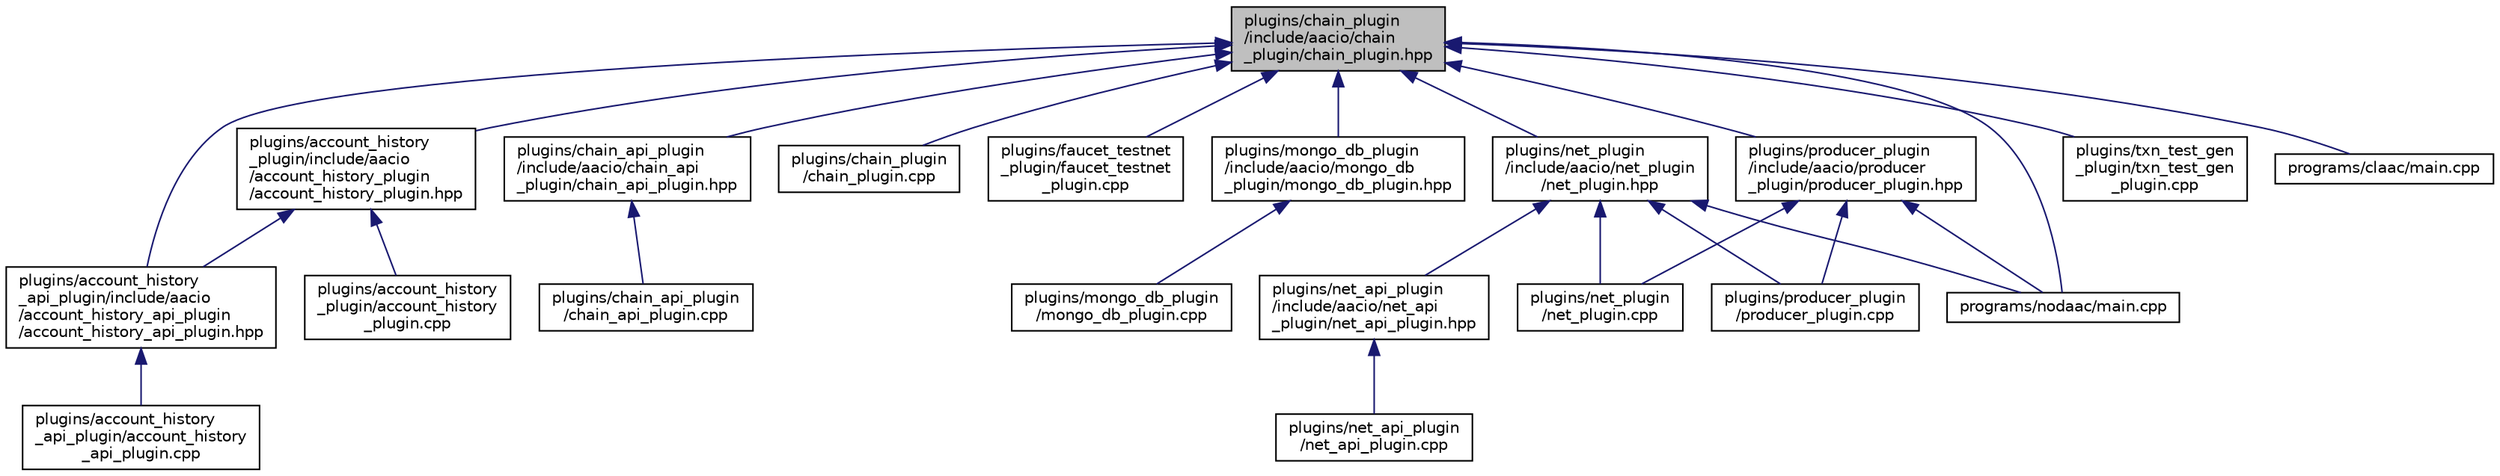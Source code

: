 digraph "plugins/chain_plugin/include/aacio/chain_plugin/chain_plugin.hpp"
{
  edge [fontname="Helvetica",fontsize="10",labelfontname="Helvetica",labelfontsize="10"];
  node [fontname="Helvetica",fontsize="10",shape=record];
  Node189 [label="plugins/chain_plugin\l/include/aacio/chain\l_plugin/chain_plugin.hpp",height=0.2,width=0.4,color="black", fillcolor="grey75", style="filled", fontcolor="black"];
  Node189 -> Node190 [dir="back",color="midnightblue",fontsize="10",style="solid"];
  Node190 [label="plugins/account_history\l_api_plugin/include/aacio\l/account_history_api_plugin\l/account_history_api_plugin.hpp",height=0.2,width=0.4,color="black", fillcolor="white", style="filled",URL="$account__history__api__plugin_8hpp.html"];
  Node190 -> Node191 [dir="back",color="midnightblue",fontsize="10",style="solid"];
  Node191 [label="plugins/account_history\l_api_plugin/account_history\l_api_plugin.cpp",height=0.2,width=0.4,color="black", fillcolor="white", style="filled",URL="$account__history__api__plugin_8cpp.html"];
  Node189 -> Node192 [dir="back",color="midnightblue",fontsize="10",style="solid"];
  Node192 [label="plugins/account_history\l_plugin/include/aacio\l/account_history_plugin\l/account_history_plugin.hpp",height=0.2,width=0.4,color="black", fillcolor="white", style="filled",URL="$account__history__plugin_8hpp.html"];
  Node192 -> Node190 [dir="back",color="midnightblue",fontsize="10",style="solid"];
  Node192 -> Node193 [dir="back",color="midnightblue",fontsize="10",style="solid"];
  Node193 [label="plugins/account_history\l_plugin/account_history\l_plugin.cpp",height=0.2,width=0.4,color="black", fillcolor="white", style="filled",URL="$account__history__plugin_8cpp.html"];
  Node189 -> Node194 [dir="back",color="midnightblue",fontsize="10",style="solid"];
  Node194 [label="plugins/chain_api_plugin\l/include/aacio/chain_api\l_plugin/chain_api_plugin.hpp",height=0.2,width=0.4,color="black", fillcolor="white", style="filled",URL="$chain__api__plugin_8hpp.html"];
  Node194 -> Node195 [dir="back",color="midnightblue",fontsize="10",style="solid"];
  Node195 [label="plugins/chain_api_plugin\l/chain_api_plugin.cpp",height=0.2,width=0.4,color="black", fillcolor="white", style="filled",URL="$chain__api__plugin_8cpp.html"];
  Node189 -> Node196 [dir="back",color="midnightblue",fontsize="10",style="solid"];
  Node196 [label="plugins/chain_plugin\l/chain_plugin.cpp",height=0.2,width=0.4,color="black", fillcolor="white", style="filled",URL="$chain__plugin_8cpp.html"];
  Node189 -> Node197 [dir="back",color="midnightblue",fontsize="10",style="solid"];
  Node197 [label="plugins/faucet_testnet\l_plugin/faucet_testnet\l_plugin.cpp",height=0.2,width=0.4,color="black", fillcolor="white", style="filled",URL="$faucet__testnet__plugin_8cpp.html"];
  Node189 -> Node198 [dir="back",color="midnightblue",fontsize="10",style="solid"];
  Node198 [label="plugins/mongo_db_plugin\l/include/aacio/mongo_db\l_plugin/mongo_db_plugin.hpp",height=0.2,width=0.4,color="black", fillcolor="white", style="filled",URL="$mongo__db__plugin_8hpp.html"];
  Node198 -> Node199 [dir="back",color="midnightblue",fontsize="10",style="solid"];
  Node199 [label="plugins/mongo_db_plugin\l/mongo_db_plugin.cpp",height=0.2,width=0.4,color="black", fillcolor="white", style="filled",URL="$mongo__db__plugin_8cpp.html"];
  Node189 -> Node200 [dir="back",color="midnightblue",fontsize="10",style="solid"];
  Node200 [label="plugins/net_plugin\l/include/aacio/net_plugin\l/net_plugin.hpp",height=0.2,width=0.4,color="black", fillcolor="white", style="filled",URL="$net__plugin_8hpp.html"];
  Node200 -> Node201 [dir="back",color="midnightblue",fontsize="10",style="solid"];
  Node201 [label="plugins/net_api_plugin\l/include/aacio/net_api\l_plugin/net_api_plugin.hpp",height=0.2,width=0.4,color="black", fillcolor="white", style="filled",URL="$net__api__plugin_8hpp.html"];
  Node201 -> Node202 [dir="back",color="midnightblue",fontsize="10",style="solid"];
  Node202 [label="plugins/net_api_plugin\l/net_api_plugin.cpp",height=0.2,width=0.4,color="black", fillcolor="white", style="filled",URL="$net__api__plugin_8cpp.html"];
  Node200 -> Node203 [dir="back",color="midnightblue",fontsize="10",style="solid"];
  Node203 [label="plugins/net_plugin\l/net_plugin.cpp",height=0.2,width=0.4,color="black", fillcolor="white", style="filled",URL="$net__plugin_8cpp.html"];
  Node200 -> Node204 [dir="back",color="midnightblue",fontsize="10",style="solid"];
  Node204 [label="plugins/producer_plugin\l/producer_plugin.cpp",height=0.2,width=0.4,color="black", fillcolor="white", style="filled",URL="$producer__plugin_8cpp.html"];
  Node200 -> Node205 [dir="back",color="midnightblue",fontsize="10",style="solid"];
  Node205 [label="programs/nodaac/main.cpp",height=0.2,width=0.4,color="black", fillcolor="white", style="filled",URL="$programs_2nodaac_2main_8cpp.html"];
  Node189 -> Node206 [dir="back",color="midnightblue",fontsize="10",style="solid"];
  Node206 [label="plugins/producer_plugin\l/include/aacio/producer\l_plugin/producer_plugin.hpp",height=0.2,width=0.4,color="black", fillcolor="white", style="filled",URL="$producer__plugin_8hpp.html"];
  Node206 -> Node203 [dir="back",color="midnightblue",fontsize="10",style="solid"];
  Node206 -> Node204 [dir="back",color="midnightblue",fontsize="10",style="solid"];
  Node206 -> Node205 [dir="back",color="midnightblue",fontsize="10",style="solid"];
  Node189 -> Node207 [dir="back",color="midnightblue",fontsize="10",style="solid"];
  Node207 [label="plugins/txn_test_gen\l_plugin/txn_test_gen\l_plugin.cpp",height=0.2,width=0.4,color="black", fillcolor="white", style="filled",URL="$txn__test__gen__plugin_8cpp.html"];
  Node189 -> Node208 [dir="back",color="midnightblue",fontsize="10",style="solid"];
  Node208 [label="programs/claac/main.cpp",height=0.2,width=0.4,color="black", fillcolor="white", style="filled",URL="$programs_2claac_2main_8cpp.html"];
  Node189 -> Node205 [dir="back",color="midnightblue",fontsize="10",style="solid"];
}
